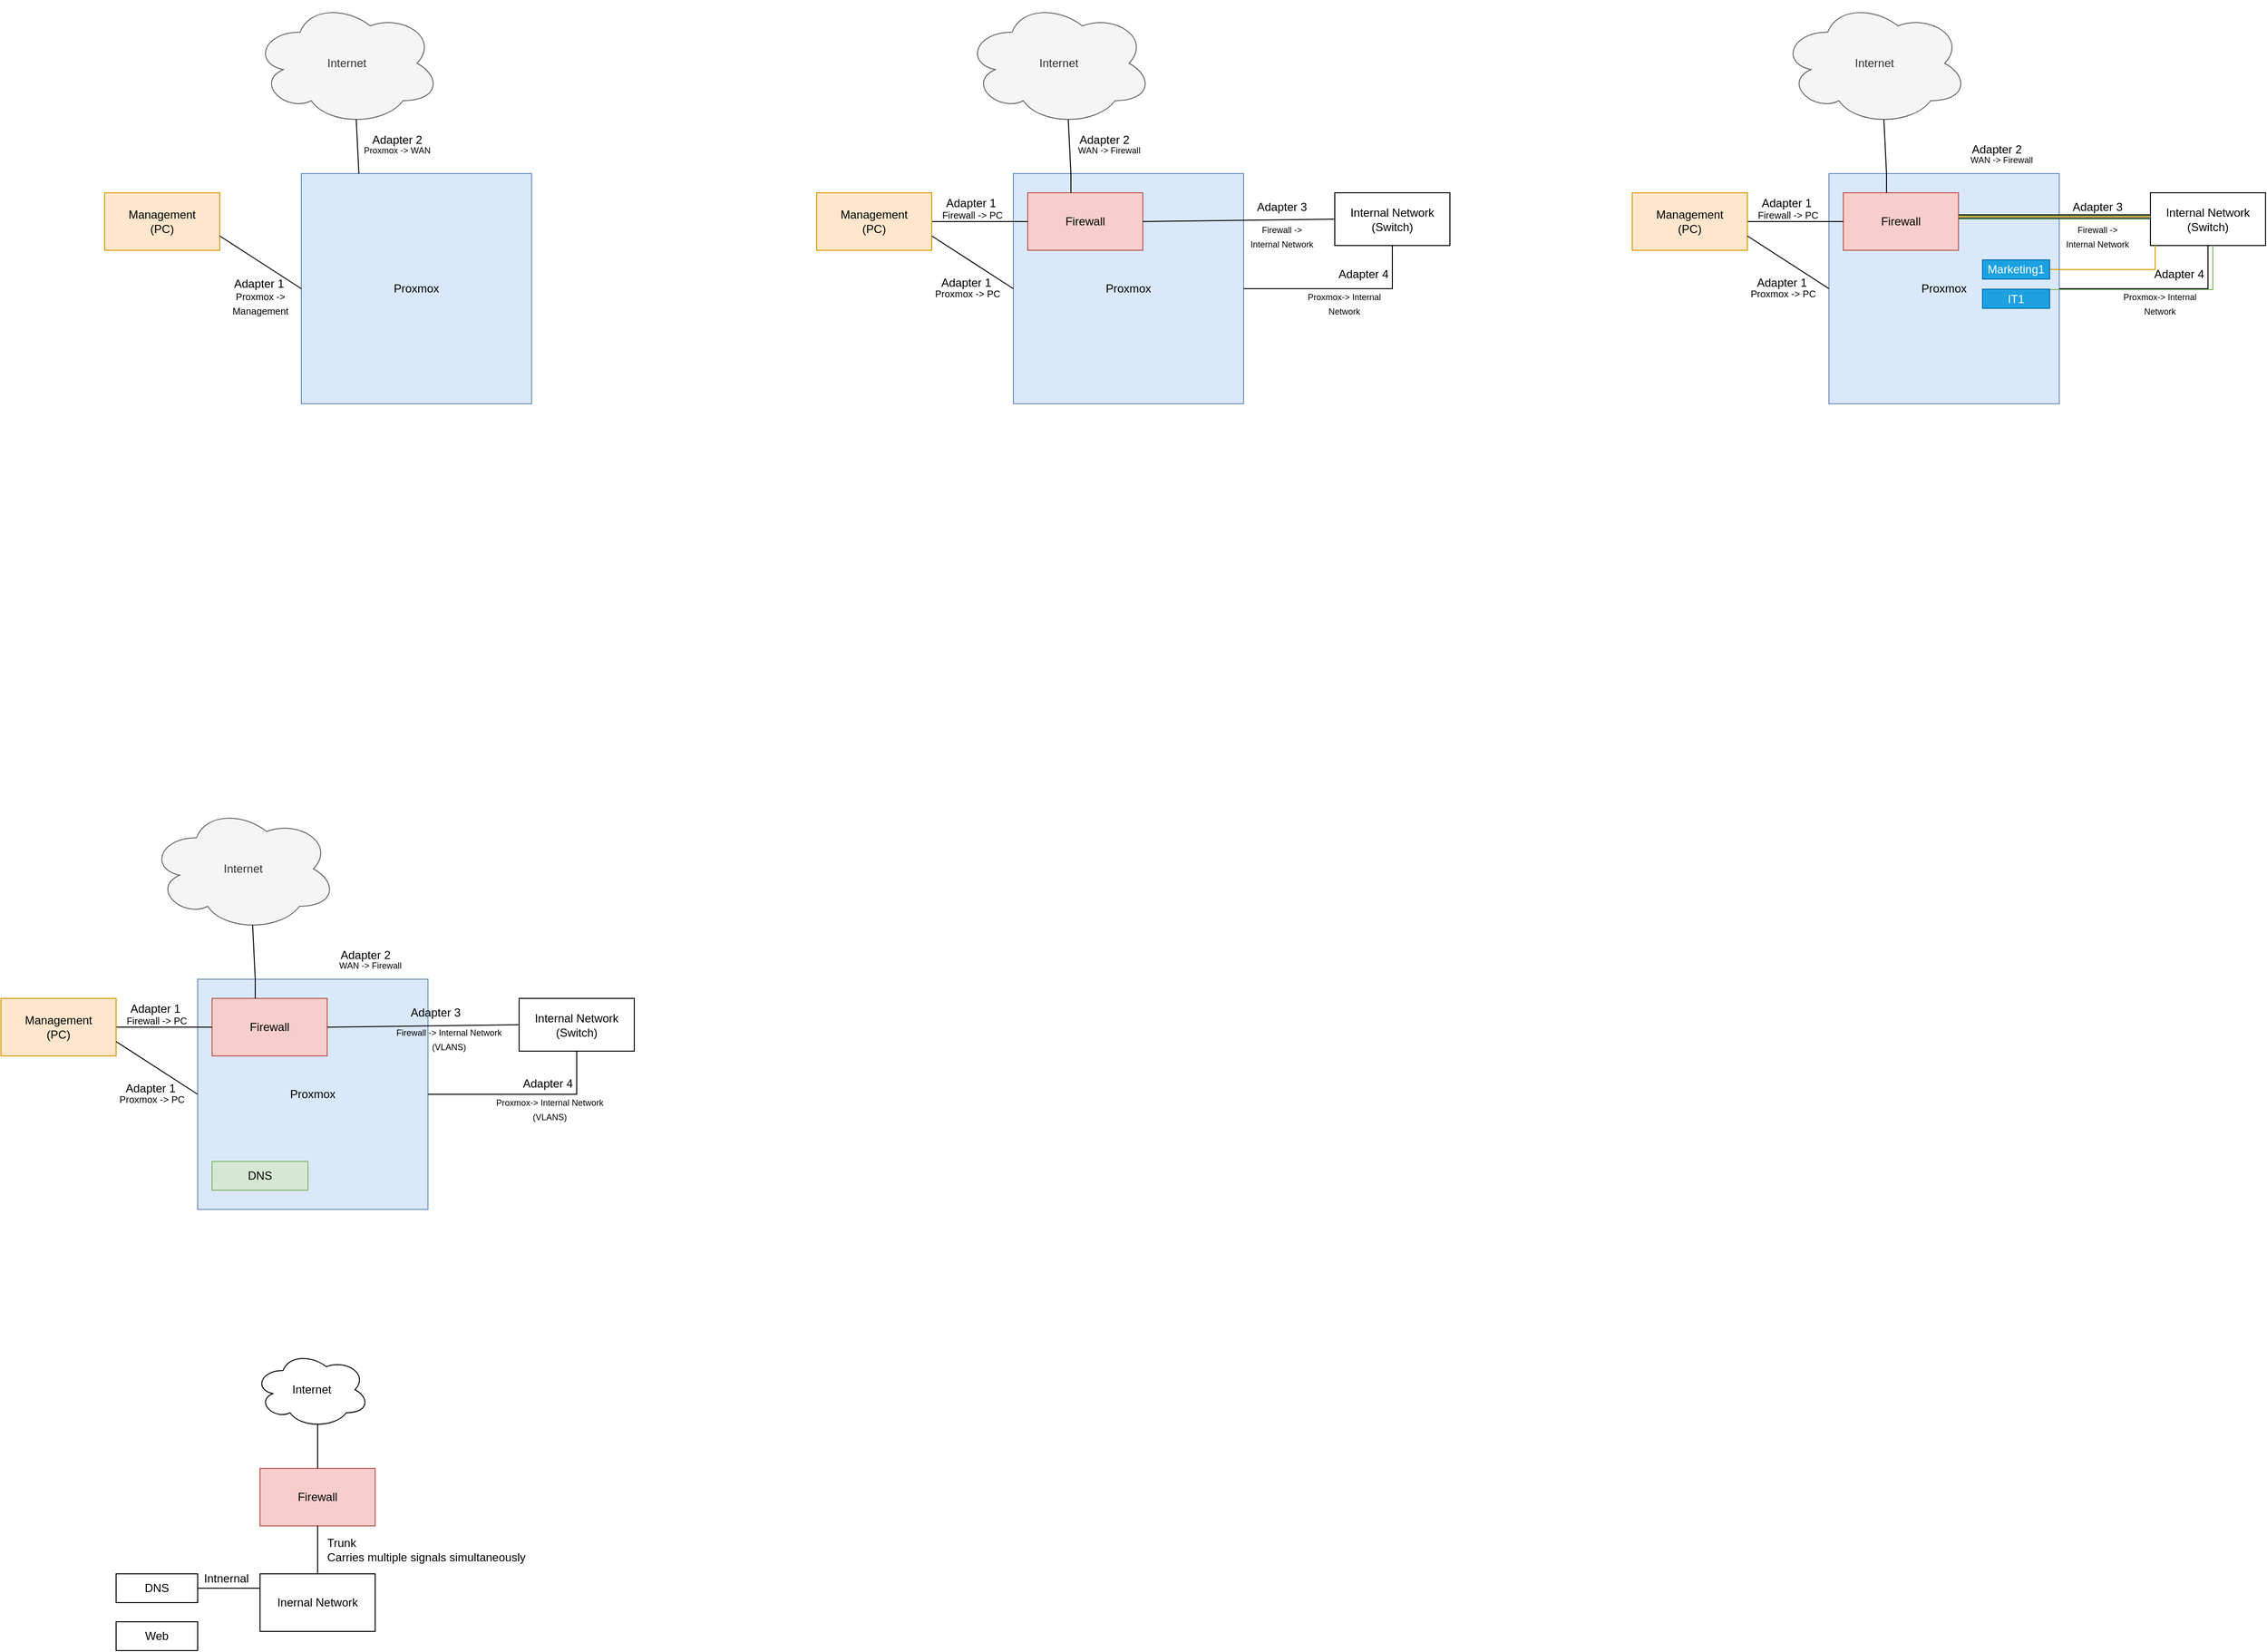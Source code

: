 <mxfile version="23.1.5" type="device">
  <diagram name="Page-1" id="0RdEx-MJvAxjygLSG-Wo">
    <mxGraphModel dx="531" dy="289" grid="1" gridSize="10" guides="1" tooltips="1" connect="1" arrows="1" fold="1" page="1" pageScale="1" pageWidth="850" pageHeight="1100" math="0" shadow="0">
      <root>
        <mxCell id="0" />
        <mxCell id="1" parent="0" />
        <mxCell id="SCrrdeSI4FgJNzosNrEw-1" value="Internet" style="ellipse;shape=cloud;whiteSpace=wrap;html=1;fillColor=#f5f5f5;fontColor=#333333;strokeColor=#666666;" parent="1" vertex="1">
          <mxGeometry x="1100" y="340" width="195" height="130" as="geometry" />
        </mxCell>
        <mxCell id="SCrrdeSI4FgJNzosNrEw-2" value="Proxmox" style="whiteSpace=wrap;html=1;aspect=fixed;fillColor=#dae8fc;strokeColor=#6c8ebf;" parent="1" vertex="1">
          <mxGeometry x="1150" y="520" width="240" height="240" as="geometry" />
        </mxCell>
        <mxCell id="SCrrdeSI4FgJNzosNrEw-3" value="Firewall" style="rounded=0;whiteSpace=wrap;html=1;fillColor=#f8cecc;strokeColor=#b85450;" parent="1" vertex="1">
          <mxGeometry x="1165" y="540" width="120" height="60" as="geometry" />
        </mxCell>
        <mxCell id="SCrrdeSI4FgJNzosNrEw-4" value="" style="endArrow=none;html=1;rounded=0;entryX=0.55;entryY=0.95;entryDx=0;entryDy=0;entryPerimeter=0;exitX=0.25;exitY=0;exitDx=0;exitDy=0;" parent="1" source="SCrrdeSI4FgJNzosNrEw-2" target="SCrrdeSI4FgJNzosNrEw-1" edge="1">
          <mxGeometry width="50" height="50" relative="1" as="geometry">
            <mxPoint x="1215" y="540" as="sourcePoint" />
            <mxPoint x="1265" y="490" as="targetPoint" />
          </mxGeometry>
        </mxCell>
        <mxCell id="SCrrdeSI4FgJNzosNrEw-5" value="" style="endArrow=none;html=1;rounded=0;entryX=0.25;entryY=0;entryDx=0;entryDy=0;" parent="1" target="SCrrdeSI4FgJNzosNrEw-2" edge="1">
          <mxGeometry width="50" height="50" relative="1" as="geometry">
            <mxPoint x="1210" y="540" as="sourcePoint" />
            <mxPoint x="1265" y="540" as="targetPoint" />
          </mxGeometry>
        </mxCell>
        <mxCell id="SCrrdeSI4FgJNzosNrEw-9" value="" style="endArrow=none;html=1;rounded=0;entryX=0;entryY=0.5;entryDx=0;entryDy=0;" parent="1" target="SCrrdeSI4FgJNzosNrEw-3" edge="1">
          <mxGeometry width="50" height="50" relative="1" as="geometry">
            <mxPoint x="1065" y="570" as="sourcePoint" />
            <mxPoint x="1105" y="600" as="targetPoint" />
          </mxGeometry>
        </mxCell>
        <mxCell id="SCrrdeSI4FgJNzosNrEw-10" value="Management&lt;br&gt;(PC)" style="rounded=0;whiteSpace=wrap;html=1;fillColor=#ffe6cc;strokeColor=#d79b00;" parent="1" vertex="1">
          <mxGeometry x="945" y="540" width="120" height="60" as="geometry" />
        </mxCell>
        <mxCell id="SCrrdeSI4FgJNzosNrEw-11" value="" style="endArrow=none;html=1;rounded=0;entryX=0;entryY=0.5;entryDx=0;entryDy=0;exitX=1;exitY=0.75;exitDx=0;exitDy=0;" parent="1" source="SCrrdeSI4FgJNzosNrEw-10" target="SCrrdeSI4FgJNzosNrEw-2" edge="1">
          <mxGeometry width="50" height="50" relative="1" as="geometry">
            <mxPoint x="1105" y="670" as="sourcePoint" />
            <mxPoint x="1155" y="620" as="targetPoint" />
          </mxGeometry>
        </mxCell>
        <mxCell id="bt1Juj0rz55hdfGgeYWj-9" value="Internal Network&lt;br&gt;(Switch)" style="rounded=0;whiteSpace=wrap;html=1;" parent="1" vertex="1">
          <mxGeometry x="1485" y="540" width="120" height="55" as="geometry" />
        </mxCell>
        <mxCell id="bt1Juj0rz55hdfGgeYWj-10" value="" style="endArrow=none;html=1;rounded=0;exitX=1;exitY=0.5;exitDx=0;exitDy=0;entryX=0;entryY=0.5;entryDx=0;entryDy=0;" parent="1" source="SCrrdeSI4FgJNzosNrEw-3" target="bt1Juj0rz55hdfGgeYWj-9" edge="1">
          <mxGeometry width="50" height="50" relative="1" as="geometry">
            <mxPoint x="1285" y="580" as="sourcePoint" />
            <mxPoint x="1335" y="530" as="targetPoint" />
          </mxGeometry>
        </mxCell>
        <mxCell id="bt1Juj0rz55hdfGgeYWj-11" value="" style="endArrow=none;html=1;rounded=0;entryX=0.5;entryY=1;entryDx=0;entryDy=0;exitX=1;exitY=0.5;exitDx=0;exitDy=0;" parent="1" source="SCrrdeSI4FgJNzosNrEw-2" target="bt1Juj0rz55hdfGgeYWj-9" edge="1">
          <mxGeometry width="50" height="50" relative="1" as="geometry">
            <mxPoint x="1315" y="640" as="sourcePoint" />
            <mxPoint x="1365" y="590" as="targetPoint" />
            <Array as="points">
              <mxPoint x="1545" y="640" />
            </Array>
          </mxGeometry>
        </mxCell>
        <mxCell id="bt1Juj0rz55hdfGgeYWj-19" value="" style="group" parent="1" vertex="1" connectable="0">
          <mxGeometry x="1215" y="470" width="70" height="40" as="geometry" />
        </mxCell>
        <mxCell id="bt1Juj0rz55hdfGgeYWj-6" value="Adapter 2" style="text;html=1;strokeColor=none;fillColor=none;align=center;verticalAlign=middle;whiteSpace=wrap;rounded=0;" parent="bt1Juj0rz55hdfGgeYWj-19" vertex="1">
          <mxGeometry width="60" height="30" as="geometry" />
        </mxCell>
        <mxCell id="bt1Juj0rz55hdfGgeYWj-16" value="&lt;font style=&quot;font-size: 9px;&quot;&gt;WAN -&amp;gt; Firewall&lt;/font&gt;" style="text;html=1;strokeColor=none;fillColor=none;align=center;verticalAlign=middle;whiteSpace=wrap;rounded=0;" parent="bt1Juj0rz55hdfGgeYWj-19" vertex="1">
          <mxGeometry y="10" width="70" height="30" as="geometry" />
        </mxCell>
        <mxCell id="bt1Juj0rz55hdfGgeYWj-20" value="" style="group" parent="1" vertex="1" connectable="0">
          <mxGeometry x="1065" y="536" width="85" height="42" as="geometry" />
        </mxCell>
        <mxCell id="bt1Juj0rz55hdfGgeYWj-5" value="Adapter 1" style="text;html=1;strokeColor=none;fillColor=none;align=center;verticalAlign=middle;whiteSpace=wrap;rounded=0;" parent="bt1Juj0rz55hdfGgeYWj-20" vertex="1">
          <mxGeometry x="11" width="60" height="30" as="geometry" />
        </mxCell>
        <mxCell id="bt1Juj0rz55hdfGgeYWj-17" value="&lt;font size=&quot;1&quot;&gt;Firewall -&amp;gt; PC&lt;/font&gt;" style="text;html=1;strokeColor=none;fillColor=none;align=center;verticalAlign=middle;whiteSpace=wrap;rounded=0;" parent="bt1Juj0rz55hdfGgeYWj-20" vertex="1">
          <mxGeometry y="12" width="85" height="30" as="geometry" />
        </mxCell>
        <mxCell id="bt1Juj0rz55hdfGgeYWj-21" value="" style="group" parent="1" vertex="1" connectable="0">
          <mxGeometry x="1060" y="619" width="85" height="41" as="geometry" />
        </mxCell>
        <mxCell id="bt1Juj0rz55hdfGgeYWj-4" value="Adapter 1" style="text;html=1;strokeColor=none;fillColor=none;align=center;verticalAlign=middle;whiteSpace=wrap;rounded=0;" parent="bt1Juj0rz55hdfGgeYWj-21" vertex="1">
          <mxGeometry x="11" width="60" height="30" as="geometry" />
        </mxCell>
        <mxCell id="bt1Juj0rz55hdfGgeYWj-18" value="&lt;font size=&quot;1&quot;&gt;Proxmox -&amp;gt; PC&lt;/font&gt;" style="text;html=1;strokeColor=none;fillColor=none;align=center;verticalAlign=middle;whiteSpace=wrap;rounded=0;" parent="bt1Juj0rz55hdfGgeYWj-21" vertex="1">
          <mxGeometry y="11" width="85" height="30" as="geometry" />
        </mxCell>
        <mxCell id="bt1Juj0rz55hdfGgeYWj-22" value="" style="group" parent="1" vertex="1" connectable="0">
          <mxGeometry x="1445" y="610" width="100" height="60" as="geometry" />
        </mxCell>
        <mxCell id="bt1Juj0rz55hdfGgeYWj-13" value="Adapter 4" style="text;html=1;strokeColor=none;fillColor=none;align=center;verticalAlign=middle;whiteSpace=wrap;rounded=0;" parent="bt1Juj0rz55hdfGgeYWj-22" vertex="1">
          <mxGeometry x="40" width="60" height="30" as="geometry" />
        </mxCell>
        <mxCell id="bt1Juj0rz55hdfGgeYWj-15" value="&lt;font style=&quot;font-size: 9px;&quot;&gt;Proxmox-&amp;gt; Internal Network&lt;/font&gt;" style="text;html=1;strokeColor=none;fillColor=none;align=center;verticalAlign=middle;whiteSpace=wrap;rounded=0;" parent="bt1Juj0rz55hdfGgeYWj-22" vertex="1">
          <mxGeometry y="30" width="100" height="30" as="geometry" />
        </mxCell>
        <mxCell id="bt1Juj0rz55hdfGgeYWj-23" value="" style="group" parent="1" vertex="1" connectable="0">
          <mxGeometry x="1395" y="540" width="70" height="60" as="geometry" />
        </mxCell>
        <mxCell id="bt1Juj0rz55hdfGgeYWj-12" value="Adapter 3" style="text;html=1;strokeColor=none;fillColor=none;align=center;verticalAlign=middle;whiteSpace=wrap;rounded=0;" parent="bt1Juj0rz55hdfGgeYWj-23" vertex="1">
          <mxGeometry x="5" width="60" height="30" as="geometry" />
        </mxCell>
        <mxCell id="bt1Juj0rz55hdfGgeYWj-14" value="&lt;font style=&quot;font-size: 9px;&quot;&gt;Firewall -&amp;gt; Internal Network&lt;/font&gt;" style="text;html=1;strokeColor=none;fillColor=none;align=center;verticalAlign=middle;whiteSpace=wrap;rounded=0;spacing=2;spacingTop=0;horizontal=1;" parent="bt1Juj0rz55hdfGgeYWj-23" vertex="1">
          <mxGeometry y="30" width="70" height="30" as="geometry" />
        </mxCell>
        <mxCell id="bt1Juj0rz55hdfGgeYWj-24" value="Internet" style="ellipse;shape=cloud;whiteSpace=wrap;html=1;fillColor=#f5f5f5;fontColor=#333333;strokeColor=#666666;" parent="1" vertex="1">
          <mxGeometry x="358" y="340" width="195" height="130" as="geometry" />
        </mxCell>
        <mxCell id="bt1Juj0rz55hdfGgeYWj-25" value="Proxmox" style="whiteSpace=wrap;html=1;aspect=fixed;fillColor=#dae8fc;strokeColor=#6c8ebf;" parent="1" vertex="1">
          <mxGeometry x="408" y="520" width="240" height="240" as="geometry" />
        </mxCell>
        <mxCell id="bt1Juj0rz55hdfGgeYWj-26" value="" style="endArrow=none;html=1;rounded=0;entryX=0.55;entryY=0.95;entryDx=0;entryDy=0;entryPerimeter=0;exitX=0.25;exitY=0;exitDx=0;exitDy=0;" parent="1" source="bt1Juj0rz55hdfGgeYWj-25" target="bt1Juj0rz55hdfGgeYWj-24" edge="1">
          <mxGeometry width="50" height="50" relative="1" as="geometry">
            <mxPoint x="473" y="540" as="sourcePoint" />
            <mxPoint x="523" y="490" as="targetPoint" />
          </mxGeometry>
        </mxCell>
        <mxCell id="bt1Juj0rz55hdfGgeYWj-27" value="Management&lt;br&gt;(PC)" style="rounded=0;whiteSpace=wrap;html=1;fillColor=#ffe6cc;strokeColor=#d79b00;" parent="1" vertex="1">
          <mxGeometry x="203" y="540" width="120" height="60" as="geometry" />
        </mxCell>
        <mxCell id="bt1Juj0rz55hdfGgeYWj-28" value="" style="endArrow=none;html=1;rounded=0;entryX=0;entryY=0.5;entryDx=0;entryDy=0;exitX=1;exitY=0.75;exitDx=0;exitDy=0;" parent="1" source="bt1Juj0rz55hdfGgeYWj-27" target="bt1Juj0rz55hdfGgeYWj-25" edge="1">
          <mxGeometry width="50" height="50" relative="1" as="geometry">
            <mxPoint x="363" y="670" as="sourcePoint" />
            <mxPoint x="413" y="620" as="targetPoint" />
          </mxGeometry>
        </mxCell>
        <mxCell id="bt1Juj0rz55hdfGgeYWj-29" value="" style="group" parent="1" vertex="1" connectable="0">
          <mxGeometry x="473" y="470" width="90" height="40" as="geometry" />
        </mxCell>
        <mxCell id="bt1Juj0rz55hdfGgeYWj-30" value="Adapter 2" style="text;html=1;strokeColor=none;fillColor=none;align=center;verticalAlign=middle;whiteSpace=wrap;rounded=0;" parent="bt1Juj0rz55hdfGgeYWj-29" vertex="1">
          <mxGeometry x="5" width="60" height="30" as="geometry" />
        </mxCell>
        <mxCell id="bt1Juj0rz55hdfGgeYWj-31" value="&lt;font style=&quot;font-size: 9px;&quot;&gt;Proxmox -&amp;gt; WAN&lt;/font&gt;" style="text;html=1;strokeColor=none;fillColor=none;align=center;verticalAlign=middle;whiteSpace=wrap;rounded=0;" parent="bt1Juj0rz55hdfGgeYWj-29" vertex="1">
          <mxGeometry x="-10" y="10" width="90" height="30" as="geometry" />
        </mxCell>
        <mxCell id="bt1Juj0rz55hdfGgeYWj-32" value="" style="group" parent="1" vertex="1" connectable="0">
          <mxGeometry x="323" y="619.5" width="85" height="41" as="geometry" />
        </mxCell>
        <mxCell id="bt1Juj0rz55hdfGgeYWj-33" value="Adapter 1" style="text;html=1;strokeColor=none;fillColor=none;align=center;verticalAlign=middle;whiteSpace=wrap;rounded=0;" parent="bt1Juj0rz55hdfGgeYWj-32" vertex="1">
          <mxGeometry x="11" width="60" height="30" as="geometry" />
        </mxCell>
        <mxCell id="bt1Juj0rz55hdfGgeYWj-34" value="&lt;font size=&quot;1&quot;&gt;Proxmox -&amp;gt; Management&lt;/font&gt;" style="text;html=1;strokeColor=none;fillColor=none;align=center;verticalAlign=middle;whiteSpace=wrap;rounded=0;" parent="bt1Juj0rz55hdfGgeYWj-32" vertex="1">
          <mxGeometry y="20.5" width="85" height="30" as="geometry" />
        </mxCell>
        <mxCell id="bt1Juj0rz55hdfGgeYWj-35" value="Internet" style="ellipse;shape=cloud;whiteSpace=wrap;html=1;fillColor=#f5f5f5;fontColor=#333333;strokeColor=#666666;" parent="1" vertex="1">
          <mxGeometry x="1950" y="340" width="195" height="130" as="geometry" />
        </mxCell>
        <mxCell id="bt1Juj0rz55hdfGgeYWj-36" value="Proxmox" style="whiteSpace=wrap;html=1;aspect=fixed;fillColor=#dae8fc;strokeColor=#6c8ebf;" parent="1" vertex="1">
          <mxGeometry x="2000" y="520" width="240" height="240" as="geometry" />
        </mxCell>
        <mxCell id="bt1Juj0rz55hdfGgeYWj-37" value="Firewall" style="rounded=0;whiteSpace=wrap;html=1;fillColor=#f8cecc;strokeColor=#b85450;" parent="1" vertex="1">
          <mxGeometry x="2015" y="540" width="120" height="60" as="geometry" />
        </mxCell>
        <mxCell id="bt1Juj0rz55hdfGgeYWj-38" value="" style="endArrow=none;html=1;rounded=0;entryX=0.55;entryY=0.95;entryDx=0;entryDy=0;entryPerimeter=0;exitX=0.25;exitY=0;exitDx=0;exitDy=0;" parent="1" source="bt1Juj0rz55hdfGgeYWj-36" target="bt1Juj0rz55hdfGgeYWj-35" edge="1">
          <mxGeometry width="50" height="50" relative="1" as="geometry">
            <mxPoint x="2065" y="540" as="sourcePoint" />
            <mxPoint x="2115" y="490" as="targetPoint" />
          </mxGeometry>
        </mxCell>
        <mxCell id="bt1Juj0rz55hdfGgeYWj-39" value="" style="endArrow=none;html=1;rounded=0;entryX=0.25;entryY=0;entryDx=0;entryDy=0;" parent="1" target="bt1Juj0rz55hdfGgeYWj-36" edge="1">
          <mxGeometry width="50" height="50" relative="1" as="geometry">
            <mxPoint x="2060" y="540" as="sourcePoint" />
            <mxPoint x="2115" y="540" as="targetPoint" />
          </mxGeometry>
        </mxCell>
        <mxCell id="bt1Juj0rz55hdfGgeYWj-40" value="" style="endArrow=none;html=1;rounded=0;entryX=0;entryY=0.5;entryDx=0;entryDy=0;" parent="1" target="bt1Juj0rz55hdfGgeYWj-37" edge="1">
          <mxGeometry width="50" height="50" relative="1" as="geometry">
            <mxPoint x="1915" y="570" as="sourcePoint" />
            <mxPoint x="1955" y="600" as="targetPoint" />
          </mxGeometry>
        </mxCell>
        <mxCell id="bt1Juj0rz55hdfGgeYWj-41" value="Management&lt;br&gt;(PC)" style="rounded=0;whiteSpace=wrap;html=1;fillColor=#ffe6cc;strokeColor=#d79b00;" parent="1" vertex="1">
          <mxGeometry x="1795" y="540" width="120" height="60" as="geometry" />
        </mxCell>
        <mxCell id="bt1Juj0rz55hdfGgeYWj-42" value="" style="endArrow=none;html=1;rounded=0;entryX=0;entryY=0.5;entryDx=0;entryDy=0;exitX=1;exitY=0.75;exitDx=0;exitDy=0;" parent="1" source="bt1Juj0rz55hdfGgeYWj-41" target="bt1Juj0rz55hdfGgeYWj-36" edge="1">
          <mxGeometry width="50" height="50" relative="1" as="geometry">
            <mxPoint x="1955" y="670" as="sourcePoint" />
            <mxPoint x="2005" y="620" as="targetPoint" />
          </mxGeometry>
        </mxCell>
        <mxCell id="bt1Juj0rz55hdfGgeYWj-43" value="Internal Network&lt;br&gt;(Switch)" style="rounded=0;whiteSpace=wrap;html=1;" parent="1" vertex="1">
          <mxGeometry x="2335" y="540" width="120" height="55" as="geometry" />
        </mxCell>
        <mxCell id="bt1Juj0rz55hdfGgeYWj-44" value="" style="endArrow=none;html=1;rounded=0;" parent="1" edge="1">
          <mxGeometry width="50" height="50" relative="1" as="geometry">
            <mxPoint x="2135" y="563" as="sourcePoint" />
            <mxPoint x="2335" y="563" as="targetPoint" />
          </mxGeometry>
        </mxCell>
        <mxCell id="bt1Juj0rz55hdfGgeYWj-45" value="" style="endArrow=none;html=1;rounded=0;entryX=0.5;entryY=1;entryDx=0;entryDy=0;exitX=1;exitY=0.5;exitDx=0;exitDy=0;" parent="1" source="bt1Juj0rz55hdfGgeYWj-36" target="bt1Juj0rz55hdfGgeYWj-43" edge="1">
          <mxGeometry width="50" height="50" relative="1" as="geometry">
            <mxPoint x="2165" y="640" as="sourcePoint" />
            <mxPoint x="2215" y="590" as="targetPoint" />
            <Array as="points">
              <mxPoint x="2395" y="640" />
            </Array>
          </mxGeometry>
        </mxCell>
        <mxCell id="bt1Juj0rz55hdfGgeYWj-46" value="" style="group" parent="1" vertex="1" connectable="0">
          <mxGeometry x="2145" y="480" width="70" height="40" as="geometry" />
        </mxCell>
        <mxCell id="bt1Juj0rz55hdfGgeYWj-47" value="Adapter 2" style="text;html=1;strokeColor=none;fillColor=none;align=center;verticalAlign=middle;whiteSpace=wrap;rounded=0;" parent="bt1Juj0rz55hdfGgeYWj-46" vertex="1">
          <mxGeometry width="60" height="30" as="geometry" />
        </mxCell>
        <mxCell id="bt1Juj0rz55hdfGgeYWj-48" value="&lt;font style=&quot;font-size: 9px;&quot;&gt;WAN -&amp;gt; Firewall&lt;/font&gt;" style="text;html=1;strokeColor=none;fillColor=none;align=center;verticalAlign=middle;whiteSpace=wrap;rounded=0;" parent="bt1Juj0rz55hdfGgeYWj-46" vertex="1">
          <mxGeometry y="10" width="70" height="30" as="geometry" />
        </mxCell>
        <mxCell id="bt1Juj0rz55hdfGgeYWj-49" value="" style="group" parent="1" vertex="1" connectable="0">
          <mxGeometry x="1915" y="536" width="85" height="42" as="geometry" />
        </mxCell>
        <mxCell id="bt1Juj0rz55hdfGgeYWj-50" value="Adapter 1" style="text;html=1;strokeColor=none;fillColor=none;align=center;verticalAlign=middle;whiteSpace=wrap;rounded=0;" parent="bt1Juj0rz55hdfGgeYWj-49" vertex="1">
          <mxGeometry x="11" width="60" height="30" as="geometry" />
        </mxCell>
        <mxCell id="bt1Juj0rz55hdfGgeYWj-51" value="&lt;font size=&quot;1&quot;&gt;Firewall -&amp;gt; PC&lt;/font&gt;" style="text;html=1;strokeColor=none;fillColor=none;align=center;verticalAlign=middle;whiteSpace=wrap;rounded=0;" parent="bt1Juj0rz55hdfGgeYWj-49" vertex="1">
          <mxGeometry y="12" width="85" height="30" as="geometry" />
        </mxCell>
        <mxCell id="bt1Juj0rz55hdfGgeYWj-52" value="" style="group" parent="1" vertex="1" connectable="0">
          <mxGeometry x="1910" y="619" width="85" height="41" as="geometry" />
        </mxCell>
        <mxCell id="bt1Juj0rz55hdfGgeYWj-53" value="Adapter 1" style="text;html=1;strokeColor=none;fillColor=none;align=center;verticalAlign=middle;whiteSpace=wrap;rounded=0;" parent="bt1Juj0rz55hdfGgeYWj-52" vertex="1">
          <mxGeometry x="11" width="60" height="30" as="geometry" />
        </mxCell>
        <mxCell id="bt1Juj0rz55hdfGgeYWj-54" value="&lt;font size=&quot;1&quot;&gt;Proxmox -&amp;gt; PC&lt;/font&gt;" style="text;html=1;strokeColor=none;fillColor=none;align=center;verticalAlign=middle;whiteSpace=wrap;rounded=0;" parent="bt1Juj0rz55hdfGgeYWj-52" vertex="1">
          <mxGeometry y="11" width="85" height="30" as="geometry" />
        </mxCell>
        <mxCell id="bt1Juj0rz55hdfGgeYWj-55" value="" style="group" parent="1" vertex="1" connectable="0">
          <mxGeometry x="2295" y="610" width="100" height="60" as="geometry" />
        </mxCell>
        <mxCell id="bt1Juj0rz55hdfGgeYWj-56" value="Adapter 4" style="text;html=1;strokeColor=none;fillColor=none;align=center;verticalAlign=middle;whiteSpace=wrap;rounded=0;" parent="bt1Juj0rz55hdfGgeYWj-55" vertex="1">
          <mxGeometry x="40" width="60" height="30" as="geometry" />
        </mxCell>
        <mxCell id="bt1Juj0rz55hdfGgeYWj-57" value="&lt;font style=&quot;font-size: 9px;&quot;&gt;Proxmox-&amp;gt; Internal Network&lt;/font&gt;" style="text;html=1;strokeColor=none;fillColor=none;align=center;verticalAlign=middle;whiteSpace=wrap;rounded=0;" parent="bt1Juj0rz55hdfGgeYWj-55" vertex="1">
          <mxGeometry y="30" width="100" height="30" as="geometry" />
        </mxCell>
        <mxCell id="4ogNda7TXOOiU4f4gPOs-8" value="" style="endArrow=none;html=1;rounded=0;fillColor=#d5e8d4;strokeColor=#82b366;" edge="1" parent="bt1Juj0rz55hdfGgeYWj-55">
          <mxGeometry width="50" height="50" relative="1" as="geometry">
            <mxPoint x="-65" y="31" as="sourcePoint" />
            <mxPoint x="105" y="-15" as="targetPoint" />
            <Array as="points">
              <mxPoint x="105" y="31" />
            </Array>
          </mxGeometry>
        </mxCell>
        <mxCell id="4ogNda7TXOOiU4f4gPOs-10" value="" style="endArrow=none;html=1;rounded=0;fillColor=#ffe6cc;strokeColor=#d79b00;" edge="1" parent="bt1Juj0rz55hdfGgeYWj-55">
          <mxGeometry width="50" height="50" relative="1" as="geometry">
            <mxPoint x="-67" y="10" as="sourcePoint" />
            <mxPoint x="45" y="-15" as="targetPoint" />
            <Array as="points">
              <mxPoint x="45" y="10" />
            </Array>
          </mxGeometry>
        </mxCell>
        <mxCell id="bt1Juj0rz55hdfGgeYWj-58" value="" style="group" parent="1" vertex="1" connectable="0">
          <mxGeometry x="2245" y="540" width="70" height="60" as="geometry" />
        </mxCell>
        <mxCell id="bt1Juj0rz55hdfGgeYWj-59" value="Adapter 3" style="text;html=1;strokeColor=none;fillColor=none;align=center;verticalAlign=middle;whiteSpace=wrap;rounded=0;" parent="bt1Juj0rz55hdfGgeYWj-58" vertex="1">
          <mxGeometry x="5" width="60" height="30" as="geometry" />
        </mxCell>
        <mxCell id="bt1Juj0rz55hdfGgeYWj-60" value="&lt;font style=&quot;font-size: 9px;&quot;&gt;Firewall -&amp;gt; Internal Network&lt;/font&gt;" style="text;html=1;strokeColor=none;fillColor=none;align=center;verticalAlign=middle;whiteSpace=wrap;rounded=0;spacing=2;spacingTop=0;horizontal=1;" parent="bt1Juj0rz55hdfGgeYWj-58" vertex="1">
          <mxGeometry y="30" width="70" height="30" as="geometry" />
        </mxCell>
        <mxCell id="bt1Juj0rz55hdfGgeYWj-61" value="Internet" style="ellipse;shape=cloud;whiteSpace=wrap;html=1;fillColor=#f5f5f5;fontColor=#333333;strokeColor=#666666;" parent="1" vertex="1">
          <mxGeometry x="250" y="1180" width="195" height="130" as="geometry" />
        </mxCell>
        <mxCell id="bt1Juj0rz55hdfGgeYWj-62" value="Proxmox" style="whiteSpace=wrap;html=1;aspect=fixed;fillColor=#dae8fc;strokeColor=#6c8ebf;" parent="1" vertex="1">
          <mxGeometry x="300" y="1360" width="240" height="240" as="geometry" />
        </mxCell>
        <mxCell id="bt1Juj0rz55hdfGgeYWj-63" value="Firewall" style="rounded=0;whiteSpace=wrap;html=1;fillColor=#f8cecc;strokeColor=#b85450;" parent="1" vertex="1">
          <mxGeometry x="315" y="1380" width="120" height="60" as="geometry" />
        </mxCell>
        <mxCell id="bt1Juj0rz55hdfGgeYWj-64" value="" style="endArrow=none;html=1;rounded=0;entryX=0.55;entryY=0.95;entryDx=0;entryDy=0;entryPerimeter=0;exitX=0.25;exitY=0;exitDx=0;exitDy=0;" parent="1" source="bt1Juj0rz55hdfGgeYWj-62" target="bt1Juj0rz55hdfGgeYWj-61" edge="1">
          <mxGeometry width="50" height="50" relative="1" as="geometry">
            <mxPoint x="365" y="1380" as="sourcePoint" />
            <mxPoint x="415" y="1330" as="targetPoint" />
          </mxGeometry>
        </mxCell>
        <mxCell id="bt1Juj0rz55hdfGgeYWj-65" value="" style="endArrow=none;html=1;rounded=0;entryX=0.25;entryY=0;entryDx=0;entryDy=0;" parent="1" target="bt1Juj0rz55hdfGgeYWj-62" edge="1">
          <mxGeometry width="50" height="50" relative="1" as="geometry">
            <mxPoint x="360" y="1380" as="sourcePoint" />
            <mxPoint x="415" y="1380" as="targetPoint" />
          </mxGeometry>
        </mxCell>
        <mxCell id="bt1Juj0rz55hdfGgeYWj-66" value="" style="endArrow=none;html=1;rounded=0;entryX=0;entryY=0.5;entryDx=0;entryDy=0;" parent="1" target="bt1Juj0rz55hdfGgeYWj-63" edge="1">
          <mxGeometry width="50" height="50" relative="1" as="geometry">
            <mxPoint x="215" y="1410" as="sourcePoint" />
            <mxPoint x="255" y="1440" as="targetPoint" />
          </mxGeometry>
        </mxCell>
        <mxCell id="bt1Juj0rz55hdfGgeYWj-67" value="Management&lt;br&gt;(PC)" style="rounded=0;whiteSpace=wrap;html=1;fillColor=#ffe6cc;strokeColor=#d79b00;" parent="1" vertex="1">
          <mxGeometry x="95" y="1380" width="120" height="60" as="geometry" />
        </mxCell>
        <mxCell id="bt1Juj0rz55hdfGgeYWj-68" value="" style="endArrow=none;html=1;rounded=0;entryX=0;entryY=0.5;entryDx=0;entryDy=0;exitX=1;exitY=0.75;exitDx=0;exitDy=0;" parent="1" source="bt1Juj0rz55hdfGgeYWj-67" target="bt1Juj0rz55hdfGgeYWj-62" edge="1">
          <mxGeometry width="50" height="50" relative="1" as="geometry">
            <mxPoint x="255" y="1510" as="sourcePoint" />
            <mxPoint x="305" y="1460" as="targetPoint" />
          </mxGeometry>
        </mxCell>
        <mxCell id="bt1Juj0rz55hdfGgeYWj-69" value="Internal Network&lt;br&gt;(Switch)" style="rounded=0;whiteSpace=wrap;html=1;" parent="1" vertex="1">
          <mxGeometry x="635" y="1380" width="120" height="55" as="geometry" />
        </mxCell>
        <mxCell id="bt1Juj0rz55hdfGgeYWj-70" value="" style="endArrow=none;html=1;rounded=0;exitX=1;exitY=0.5;exitDx=0;exitDy=0;entryX=0;entryY=0.5;entryDx=0;entryDy=0;" parent="1" source="bt1Juj0rz55hdfGgeYWj-63" target="bt1Juj0rz55hdfGgeYWj-69" edge="1">
          <mxGeometry width="50" height="50" relative="1" as="geometry">
            <mxPoint x="435" y="1420" as="sourcePoint" />
            <mxPoint x="485" y="1370" as="targetPoint" />
          </mxGeometry>
        </mxCell>
        <mxCell id="bt1Juj0rz55hdfGgeYWj-71" value="" style="endArrow=none;html=1;rounded=0;entryX=0.5;entryY=1;entryDx=0;entryDy=0;exitX=1;exitY=0.5;exitDx=0;exitDy=0;" parent="1" source="bt1Juj0rz55hdfGgeYWj-62" target="bt1Juj0rz55hdfGgeYWj-69" edge="1">
          <mxGeometry width="50" height="50" relative="1" as="geometry">
            <mxPoint x="465" y="1480" as="sourcePoint" />
            <mxPoint x="515" y="1430" as="targetPoint" />
            <Array as="points">
              <mxPoint x="695" y="1480" />
            </Array>
          </mxGeometry>
        </mxCell>
        <mxCell id="bt1Juj0rz55hdfGgeYWj-88" value="DNS" style="rounded=0;whiteSpace=wrap;html=1;fillColor=#d5e8d4;strokeColor=#82b366;" parent="1" vertex="1">
          <mxGeometry x="315" y="1550" width="100" height="30" as="geometry" />
        </mxCell>
        <mxCell id="bt1Juj0rz55hdfGgeYWj-89" value="" style="group" parent="1" vertex="1" connectable="0">
          <mxGeometry x="502" y="1380" width="120" height="57" as="geometry" />
        </mxCell>
        <mxCell id="bt1Juj0rz55hdfGgeYWj-85" value="Adapter 3" style="text;html=1;strokeColor=none;fillColor=none;align=center;verticalAlign=middle;whiteSpace=wrap;rounded=0;" parent="bt1Juj0rz55hdfGgeYWj-89" vertex="1">
          <mxGeometry x="16" width="60" height="30" as="geometry" />
        </mxCell>
        <mxCell id="bt1Juj0rz55hdfGgeYWj-86" value="&lt;font style=&quot;font-size: 9px;&quot;&gt;Firewall -&amp;gt; Internal Network&lt;br&gt;(VLANS)&lt;br&gt;&lt;/font&gt;" style="text;html=1;strokeColor=none;fillColor=none;align=center;verticalAlign=middle;whiteSpace=wrap;rounded=0;spacing=2;spacingTop=0;horizontal=1;" parent="bt1Juj0rz55hdfGgeYWj-89" vertex="1">
          <mxGeometry y="27" width="120" height="30" as="geometry" />
        </mxCell>
        <mxCell id="bt1Juj0rz55hdfGgeYWj-90" value="" style="group" parent="1" vertex="1" connectable="0">
          <mxGeometry x="602" y="1454" width="130" height="56" as="geometry" />
        </mxCell>
        <mxCell id="bt1Juj0rz55hdfGgeYWj-82" value="Adapter 4" style="text;html=1;strokeColor=none;fillColor=none;align=center;verticalAlign=middle;whiteSpace=wrap;rounded=0;" parent="bt1Juj0rz55hdfGgeYWj-90" vertex="1">
          <mxGeometry x="33" width="60" height="30" as="geometry" />
        </mxCell>
        <mxCell id="bt1Juj0rz55hdfGgeYWj-83" value="&lt;font style=&quot;font-size: 9px;&quot;&gt;Proxmox-&amp;gt; Internal Network&lt;br&gt;(VLANS)&lt;br&gt;&lt;/font&gt;" style="text;html=1;strokeColor=none;fillColor=none;align=center;verticalAlign=middle;whiteSpace=wrap;rounded=0;" parent="bt1Juj0rz55hdfGgeYWj-90" vertex="1">
          <mxGeometry y="26" width="130" height="30" as="geometry" />
        </mxCell>
        <mxCell id="bt1Juj0rz55hdfGgeYWj-91" value="" style="group" parent="1" vertex="1" connectable="0">
          <mxGeometry x="445" y="1320" width="70" height="40" as="geometry" />
        </mxCell>
        <mxCell id="bt1Juj0rz55hdfGgeYWj-73" value="Adapter 2" style="text;html=1;strokeColor=none;fillColor=none;align=center;verticalAlign=middle;whiteSpace=wrap;rounded=0;" parent="bt1Juj0rz55hdfGgeYWj-91" vertex="1">
          <mxGeometry width="60" height="30" as="geometry" />
        </mxCell>
        <mxCell id="bt1Juj0rz55hdfGgeYWj-74" value="&lt;font style=&quot;font-size: 9px;&quot;&gt;WAN -&amp;gt; Firewall&lt;/font&gt;" style="text;html=1;strokeColor=none;fillColor=none;align=center;verticalAlign=middle;whiteSpace=wrap;rounded=0;" parent="bt1Juj0rz55hdfGgeYWj-91" vertex="1">
          <mxGeometry y="10" width="70" height="30" as="geometry" />
        </mxCell>
        <mxCell id="bt1Juj0rz55hdfGgeYWj-92" value="" style="group" parent="1" vertex="1" connectable="0">
          <mxGeometry x="215" y="1376" width="85" height="42" as="geometry" />
        </mxCell>
        <mxCell id="bt1Juj0rz55hdfGgeYWj-76" value="Adapter 1" style="text;html=1;strokeColor=none;fillColor=none;align=center;verticalAlign=middle;whiteSpace=wrap;rounded=0;" parent="bt1Juj0rz55hdfGgeYWj-92" vertex="1">
          <mxGeometry x="11" width="60" height="30" as="geometry" />
        </mxCell>
        <mxCell id="bt1Juj0rz55hdfGgeYWj-77" value="&lt;font size=&quot;1&quot;&gt;Firewall -&amp;gt; PC&lt;/font&gt;" style="text;html=1;strokeColor=none;fillColor=none;align=center;verticalAlign=middle;whiteSpace=wrap;rounded=0;" parent="bt1Juj0rz55hdfGgeYWj-92" vertex="1">
          <mxGeometry y="12" width="85" height="30" as="geometry" />
        </mxCell>
        <mxCell id="bt1Juj0rz55hdfGgeYWj-93" value="" style="group" parent="1" vertex="1" connectable="0">
          <mxGeometry x="210" y="1459" width="85" height="41" as="geometry" />
        </mxCell>
        <mxCell id="bt1Juj0rz55hdfGgeYWj-79" value="Adapter 1" style="text;html=1;strokeColor=none;fillColor=none;align=center;verticalAlign=middle;whiteSpace=wrap;rounded=0;" parent="bt1Juj0rz55hdfGgeYWj-93" vertex="1">
          <mxGeometry x="11" width="60" height="30" as="geometry" />
        </mxCell>
        <mxCell id="bt1Juj0rz55hdfGgeYWj-80" value="&lt;font size=&quot;1&quot;&gt;Proxmox -&amp;gt; PC&lt;/font&gt;" style="text;html=1;strokeColor=none;fillColor=none;align=center;verticalAlign=middle;whiteSpace=wrap;rounded=0;" parent="bt1Juj0rz55hdfGgeYWj-93" vertex="1">
          <mxGeometry y="11" width="85" height="30" as="geometry" />
        </mxCell>
        <mxCell id="bt1Juj0rz55hdfGgeYWj-94" value="Internet" style="ellipse;shape=cloud;whiteSpace=wrap;html=1;" parent="1" vertex="1">
          <mxGeometry x="359" y="1748" width="120" height="80" as="geometry" />
        </mxCell>
        <mxCell id="bt1Juj0rz55hdfGgeYWj-95" value="Firewall" style="rounded=0;whiteSpace=wrap;html=1;fillColor=#f8cecc;strokeColor=#b85450;" parent="1" vertex="1">
          <mxGeometry x="365" y="1870" width="120" height="60" as="geometry" />
        </mxCell>
        <mxCell id="bt1Juj0rz55hdfGgeYWj-96" value="" style="endArrow=none;html=1;rounded=0;entryX=0.5;entryY=0;entryDx=0;entryDy=0;exitX=0.55;exitY=0.95;exitDx=0;exitDy=0;exitPerimeter=0;" parent="1" source="bt1Juj0rz55hdfGgeYWj-94" target="bt1Juj0rz55hdfGgeYWj-95" edge="1">
          <mxGeometry width="50" height="50" relative="1" as="geometry">
            <mxPoint x="190" y="2010" as="sourcePoint" />
            <mxPoint x="240" y="1960" as="targetPoint" />
          </mxGeometry>
        </mxCell>
        <mxCell id="bt1Juj0rz55hdfGgeYWj-97" value="Inernal Network" style="rounded=0;whiteSpace=wrap;html=1;" parent="1" vertex="1">
          <mxGeometry x="365" y="1980" width="120" height="60" as="geometry" />
        </mxCell>
        <mxCell id="bt1Juj0rz55hdfGgeYWj-98" value="" style="endArrow=none;html=1;rounded=0;entryX=0.5;entryY=0;entryDx=0;entryDy=0;exitX=0.5;exitY=1;exitDx=0;exitDy=0;" parent="1" source="bt1Juj0rz55hdfGgeYWj-95" target="bt1Juj0rz55hdfGgeYWj-97" edge="1">
          <mxGeometry width="50" height="50" relative="1" as="geometry">
            <mxPoint x="190" y="2050" as="sourcePoint" />
            <mxPoint x="240" y="2000" as="targetPoint" />
          </mxGeometry>
        </mxCell>
        <mxCell id="bt1Juj0rz55hdfGgeYWj-100" value="Trunk&lt;br&gt;Carries multiple signals simultaneously" style="text;html=1;strokeColor=none;fillColor=none;align=left;verticalAlign=middle;whiteSpace=wrap;rounded=0;" parent="1" vertex="1">
          <mxGeometry x="433" y="1940" width="245" height="30" as="geometry" />
        </mxCell>
        <mxCell id="bt1Juj0rz55hdfGgeYWj-101" value="DNS" style="rounded=0;whiteSpace=wrap;html=1;" parent="1" vertex="1">
          <mxGeometry x="215" y="1980" width="85" height="30" as="geometry" />
        </mxCell>
        <mxCell id="bt1Juj0rz55hdfGgeYWj-102" value="Web" style="rounded=0;whiteSpace=wrap;html=1;" parent="1" vertex="1">
          <mxGeometry x="215" y="2030" width="85" height="30" as="geometry" />
        </mxCell>
        <mxCell id="bt1Juj0rz55hdfGgeYWj-103" value="" style="endArrow=none;html=1;rounded=0;entryX=0;entryY=0.25;entryDx=0;entryDy=0;exitX=1;exitY=0.5;exitDx=0;exitDy=0;" parent="1" source="bt1Juj0rz55hdfGgeYWj-101" target="bt1Juj0rz55hdfGgeYWj-97" edge="1">
          <mxGeometry width="50" height="50" relative="1" as="geometry">
            <mxPoint x="280" y="1995" as="sourcePoint" />
            <mxPoint x="460" y="2060" as="targetPoint" />
          </mxGeometry>
        </mxCell>
        <mxCell id="bt1Juj0rz55hdfGgeYWj-105" value="Intnernal" style="text;html=1;strokeColor=none;fillColor=none;align=center;verticalAlign=middle;whiteSpace=wrap;rounded=0;" parent="1" vertex="1">
          <mxGeometry x="300" y="1970" width="60" height="30" as="geometry" />
        </mxCell>
        <mxCell id="4ogNda7TXOOiU4f4gPOs-1" value="" style="endArrow=none;html=1;rounded=0;fillColor=#d5e8d4;strokeColor=#82b366;" edge="1" parent="1">
          <mxGeometry width="50" height="50" relative="1" as="geometry">
            <mxPoint x="2135" y="564" as="sourcePoint" />
            <mxPoint x="2335" y="564" as="targetPoint" />
          </mxGeometry>
        </mxCell>
        <mxCell id="4ogNda7TXOOiU4f4gPOs-2" value="" style="endArrow=none;html=1;rounded=0;fillColor=#ffe6cc;strokeColor=#d79b00;" edge="1" parent="1">
          <mxGeometry width="50" height="50" relative="1" as="geometry">
            <mxPoint x="2135" y="565" as="sourcePoint" />
            <mxPoint x="2335" y="565" as="targetPoint" />
          </mxGeometry>
        </mxCell>
        <mxCell id="4ogNda7TXOOiU4f4gPOs-3" value="" style="endArrow=none;html=1;rounded=0;fillColor=#e1d5e7;strokeColor=#9673a6;" edge="1" parent="1">
          <mxGeometry width="50" height="50" relative="1" as="geometry">
            <mxPoint x="2135" y="566" as="sourcePoint" />
            <mxPoint x="2335" y="566" as="targetPoint" />
          </mxGeometry>
        </mxCell>
        <mxCell id="4ogNda7TXOOiU4f4gPOs-4" value="" style="endArrow=none;html=1;rounded=0;fillColor=#008a00;strokeColor=#005700;" edge="1" parent="1">
          <mxGeometry width="50" height="50" relative="1" as="geometry">
            <mxPoint x="2135" y="567" as="sourcePoint" />
            <mxPoint x="2335" y="567" as="targetPoint" />
          </mxGeometry>
        </mxCell>
        <mxCell id="4ogNda7TXOOiU4f4gPOs-5" value="IT1" style="rounded=0;whiteSpace=wrap;html=1;fillColor=#1ba1e2;strokeColor=#006EAF;fontColor=#ffffff;" vertex="1" parent="1">
          <mxGeometry x="2160" y="640.5" width="70" height="20" as="geometry" />
        </mxCell>
        <mxCell id="4ogNda7TXOOiU4f4gPOs-6" value="Marketing1" style="rounded=0;whiteSpace=wrap;html=1;fillColor=#1ba1e2;strokeColor=#006EAF;fontColor=#ffffff;" vertex="1" parent="1">
          <mxGeometry x="2160" y="610" width="70" height="20" as="geometry" />
        </mxCell>
      </root>
    </mxGraphModel>
  </diagram>
</mxfile>
